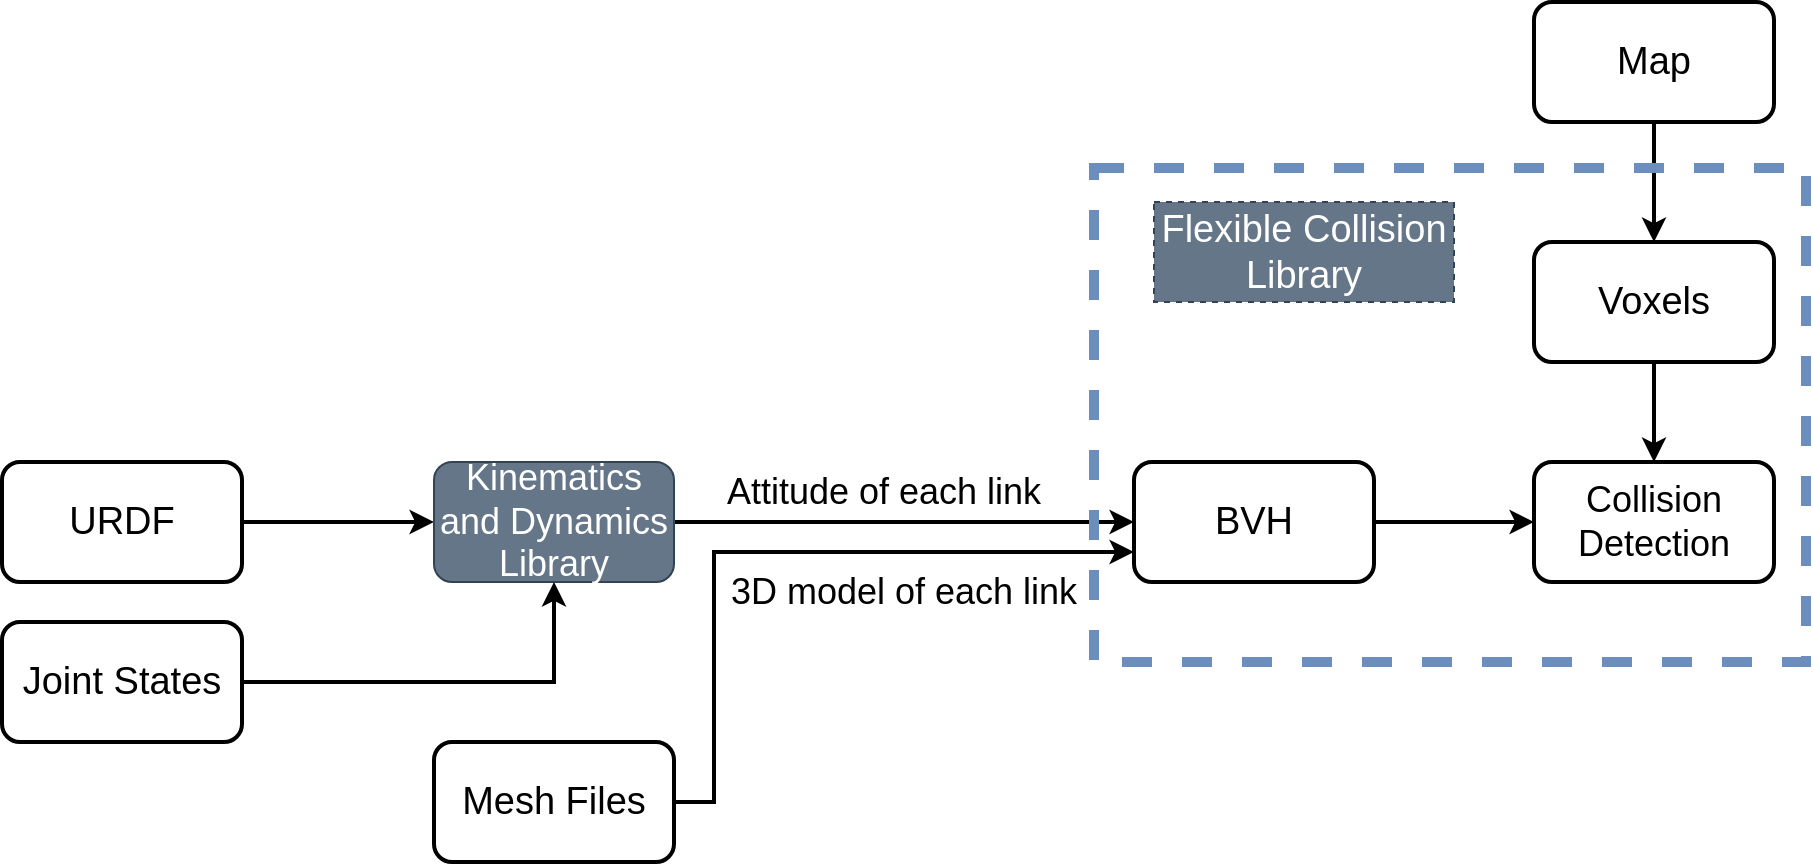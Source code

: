 <mxfile version="14.5.10" type="github">
  <diagram id="kjD2ABby1eE_ziVOVx_o" name="Page-1">
    <mxGraphModel dx="1355" dy="745" grid="1" gridSize="19" guides="1" tooltips="1" connect="1" arrows="1" fold="1" page="1" pageScale="1" pageWidth="827" pageHeight="1169" math="0" shadow="0">
      <root>
        <mxCell id="0" />
        <mxCell id="1" parent="0" />
        <mxCell id="Uh-4Brie1c1DzjX1YJF2-3" value="" style="edgeStyle=orthogonalEdgeStyle;rounded=0;orthogonalLoop=1;jettySize=auto;html=1;strokeWidth=2;" parent="1" source="Uh-4Brie1c1DzjX1YJF2-1" target="Uh-4Brie1c1DzjX1YJF2-2" edge="1">
          <mxGeometry relative="1" as="geometry" />
        </mxCell>
        <mxCell id="Uh-4Brie1c1DzjX1YJF2-1" value="&lt;font style=&quot;font-size: 19px&quot;&gt;URDF&lt;/font&gt;" style="rounded=1;whiteSpace=wrap;html=1;strokeWidth=2;" parent="1" vertex="1">
          <mxGeometry x="114" y="280" width="120" height="60" as="geometry" />
        </mxCell>
        <mxCell id="Uh-4Brie1c1DzjX1YJF2-7" value="" style="edgeStyle=orthogonalEdgeStyle;rounded=0;orthogonalLoop=1;jettySize=auto;html=1;startArrow=none;exitX=1;exitY=0.5;exitDx=0;exitDy=0;strokeWidth=2;" parent="1" source="Uh-4Brie1c1DzjX1YJF2-2" target="Uh-4Brie1c1DzjX1YJF2-6" edge="1">
          <mxGeometry relative="1" as="geometry">
            <mxPoint x="530" y="300" as="sourcePoint" />
          </mxGeometry>
        </mxCell>
        <mxCell id="Uh-4Brie1c1DzjX1YJF2-2" value="&lt;font style=&quot;font-size: 18px&quot;&gt;Kinematics and Dynamics Library&lt;/font&gt;" style="rounded=1;whiteSpace=wrap;html=1;fillColor=#647687;strokeColor=#314354;fontColor=#ffffff;" parent="1" vertex="1">
          <mxGeometry x="330" y="280" width="120" height="60" as="geometry" />
        </mxCell>
        <mxCell id="Uh-4Brie1c1DzjX1YJF2-5" style="edgeStyle=orthogonalEdgeStyle;rounded=0;orthogonalLoop=1;jettySize=auto;html=1;entryX=0.5;entryY=1;entryDx=0;entryDy=0;strokeWidth=2;" parent="1" source="Uh-4Brie1c1DzjX1YJF2-4" target="Uh-4Brie1c1DzjX1YJF2-2" edge="1">
          <mxGeometry relative="1" as="geometry" />
        </mxCell>
        <mxCell id="Uh-4Brie1c1DzjX1YJF2-4" value="&lt;font style=&quot;font-size: 19px&quot;&gt;Joint States&lt;/font&gt;" style="rounded=1;whiteSpace=wrap;html=1;strokeWidth=2;" parent="1" vertex="1">
          <mxGeometry x="114" y="360" width="120" height="60" as="geometry" />
        </mxCell>
        <mxCell id="Uh-4Brie1c1DzjX1YJF2-17" value="" style="edgeStyle=orthogonalEdgeStyle;rounded=0;orthogonalLoop=1;jettySize=auto;html=1;strokeWidth=2;" parent="1" source="Uh-4Brie1c1DzjX1YJF2-6" target="Uh-4Brie1c1DzjX1YJF2-16" edge="1">
          <mxGeometry relative="1" as="geometry" />
        </mxCell>
        <mxCell id="Uh-4Brie1c1DzjX1YJF2-6" value="&lt;font style=&quot;font-size: 19px&quot;&gt;BVH&lt;/font&gt;" style="whiteSpace=wrap;html=1;rounded=1;strokeWidth=2;" parent="1" vertex="1">
          <mxGeometry x="680" y="280" width="120" height="60" as="geometry" />
        </mxCell>
        <mxCell id="Uh-4Brie1c1DzjX1YJF2-11" style="edgeStyle=orthogonalEdgeStyle;rounded=0;orthogonalLoop=1;jettySize=auto;html=1;exitX=1;exitY=0.5;exitDx=0;exitDy=0;entryX=0;entryY=0.75;entryDx=0;entryDy=0;strokeWidth=2;" parent="1" source="Uh-4Brie1c1DzjX1YJF2-10" target="Uh-4Brie1c1DzjX1YJF2-6" edge="1">
          <mxGeometry relative="1" as="geometry">
            <Array as="points">
              <mxPoint x="470" y="450" />
              <mxPoint x="470" y="325" />
            </Array>
          </mxGeometry>
        </mxCell>
        <mxCell id="Uh-4Brie1c1DzjX1YJF2-10" value="&lt;font style=&quot;font-size: 19px&quot;&gt;Mesh Files&lt;/font&gt;" style="rounded=1;whiteSpace=wrap;html=1;strokeWidth=2;" parent="1" vertex="1">
          <mxGeometry x="330" y="420" width="120" height="60" as="geometry" />
        </mxCell>
        <mxCell id="Uh-4Brie1c1DzjX1YJF2-14" value="&lt;font style=&quot;font-size: 18px&quot;&gt;Attitude of each link&lt;/font&gt;" style="text;html=1;strokeColor=none;fillColor=none;align=center;verticalAlign=middle;whiteSpace=wrap;rounded=0;" parent="1" vertex="1">
          <mxGeometry x="470" y="280" width="170" height="30" as="geometry" />
        </mxCell>
        <mxCell id="Uh-4Brie1c1DzjX1YJF2-15" value="&lt;font style=&quot;font-size: 18px&quot;&gt;3D model of each link&lt;/font&gt;" style="text;html=1;strokeColor=none;fillColor=none;align=center;verticalAlign=middle;whiteSpace=wrap;rounded=0;" parent="1" vertex="1">
          <mxGeometry x="470" y="330" width="190" height="30" as="geometry" />
        </mxCell>
        <mxCell id="Uh-4Brie1c1DzjX1YJF2-16" value="&lt;font style=&quot;font-size: 18px&quot;&gt;Collision &lt;br&gt;Detection&lt;/font&gt;" style="whiteSpace=wrap;html=1;rounded=1;strokeWidth=2;" parent="1" vertex="1">
          <mxGeometry x="880" y="280" width="120" height="60" as="geometry" />
        </mxCell>
        <mxCell id="Uh-4Brie1c1DzjX1YJF2-23" value="" style="edgeStyle=orthogonalEdgeStyle;rounded=0;orthogonalLoop=1;jettySize=auto;html=1;strokeWidth=2;" parent="1" source="Uh-4Brie1c1DzjX1YJF2-21" target="Uh-4Brie1c1DzjX1YJF2-22" edge="1">
          <mxGeometry relative="1" as="geometry" />
        </mxCell>
        <mxCell id="Uh-4Brie1c1DzjX1YJF2-21" value="&lt;font style=&quot;font-size: 19px&quot;&gt;Map&lt;/font&gt;" style="rounded=1;whiteSpace=wrap;html=1;strokeWidth=2;" parent="1" vertex="1">
          <mxGeometry x="880" y="50" width="120" height="60" as="geometry" />
        </mxCell>
        <mxCell id="Uh-4Brie1c1DzjX1YJF2-24" value="" style="edgeStyle=orthogonalEdgeStyle;rounded=0;orthogonalLoop=1;jettySize=auto;html=1;strokeWidth=2;" parent="1" source="Uh-4Brie1c1DzjX1YJF2-22" target="Uh-4Brie1c1DzjX1YJF2-16" edge="1">
          <mxGeometry relative="1" as="geometry" />
        </mxCell>
        <mxCell id="Uh-4Brie1c1DzjX1YJF2-22" value="&lt;span style=&quot;font-size: 19px&quot;&gt;Voxels&lt;/span&gt;" style="rounded=1;whiteSpace=wrap;html=1;strokeWidth=2;" parent="1" vertex="1">
          <mxGeometry x="880" y="170" width="120" height="60" as="geometry" />
        </mxCell>
        <mxCell id="Uh-4Brie1c1DzjX1YJF2-25" value="" style="rounded=0;whiteSpace=wrap;html=1;dashed=1;strokeColor=#6c8ebf;fillColor=none;strokeWidth=5;" parent="1" vertex="1">
          <mxGeometry x="660" y="133" width="356" height="247" as="geometry" />
        </mxCell>
        <mxCell id="Uh-4Brie1c1DzjX1YJF2-26" value="&lt;font style=&quot;font-size: 19px&quot;&gt;Flexible Collision Library&lt;/font&gt;" style="text;html=1;strokeColor=#314354;fillColor=#647687;align=center;verticalAlign=middle;whiteSpace=wrap;rounded=0;dashed=1;fontColor=#ffffff;" parent="1" vertex="1">
          <mxGeometry x="690" y="150" width="150" height="50" as="geometry" />
        </mxCell>
      </root>
    </mxGraphModel>
  </diagram>
</mxfile>
